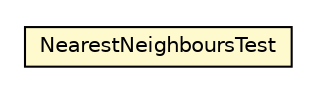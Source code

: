 #!/usr/local/bin/dot
#
# Class diagram 
# Generated by UMLGraph version 5.2 (http://www.umlgraph.org/)
#

digraph G {
	edge [fontname="Helvetica",fontsize=10,labelfontname="Helvetica",labelfontsize=10];
	node [fontname="Helvetica",fontsize=10,shape=plaintext];
	nodesep=0.25;
	ranksep=0.5;
	// it.unica.foresee.tests.NearestNeighboursTest
	c2862 [label=<<table title="it.unica.foresee.tests.NearestNeighboursTest" border="0" cellborder="1" cellspacing="0" cellpadding="2" port="p" bgcolor="lemonChiffon" href="./NearestNeighboursTest.html">
		<tr><td><table border="0" cellspacing="0" cellpadding="1">
<tr><td align="center" balign="center"> NearestNeighboursTest </td></tr>
		</table></td></tr>
		</table>>, fontname="Helvetica", fontcolor="black", fontsize=10.0];
}


